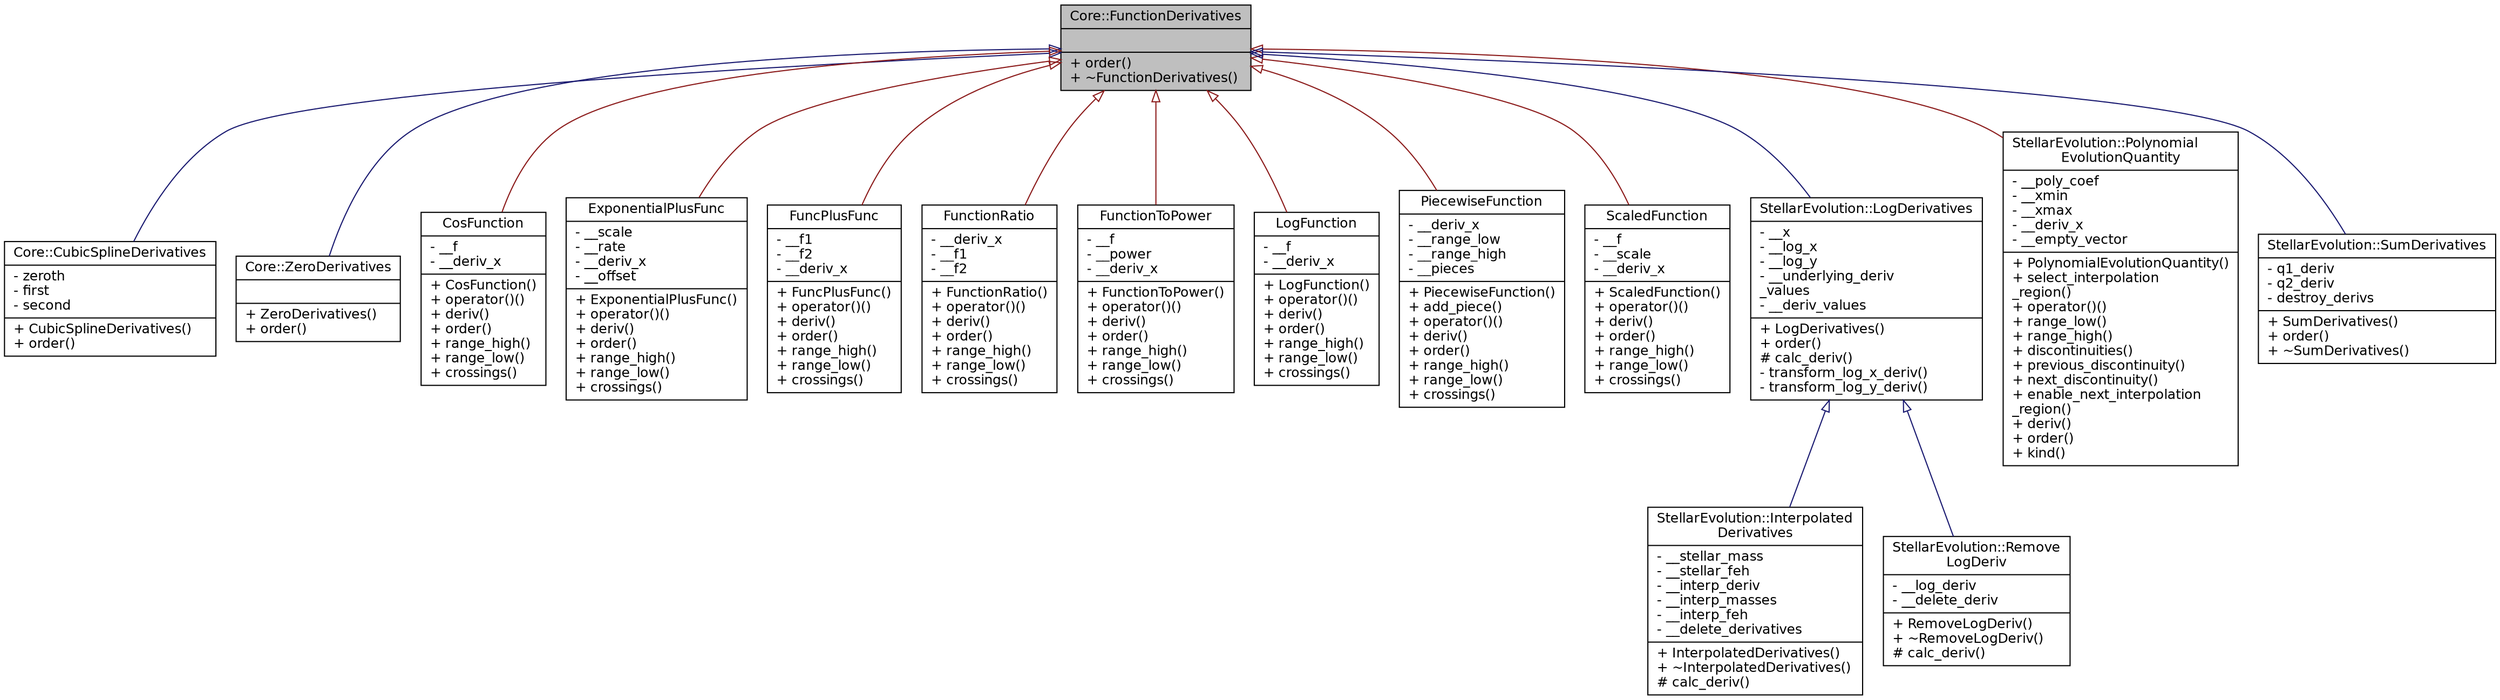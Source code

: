 digraph "Core::FunctionDerivatives"
{
 // INTERACTIVE_SVG=YES
  edge [fontname="Helvetica",fontsize="12",labelfontname="Helvetica",labelfontsize="12"];
  node [fontname="Helvetica",fontsize="12",shape=record];
  Node0 [label="{Core::FunctionDerivatives\n||+ order()\l+ ~FunctionDerivatives()\l}",height=0.2,width=0.4,color="black", fillcolor="grey75", style="filled", fontcolor="black"];
  Node0 -> Node1 [dir="back",color="midnightblue",fontsize="12",style="solid",arrowtail="onormal",fontname="Helvetica"];
  Node1 [label="{Core::CubicSplineDerivatives\n|- zeroth\l- first\l- second\l|+ CubicSplineDerivatives()\l+ order()\l}",height=0.2,width=0.4,color="black", fillcolor="white", style="filled",URL="$classCore_1_1CubicSplineDerivatives.html",tooltip="A class for the derivatives of a cubic spline (=0 for order>2). "];
  Node0 -> Node2 [dir="back",color="midnightblue",fontsize="12",style="solid",arrowtail="onormal",fontname="Helvetica"];
  Node2 [label="{Core::ZeroDerivatives\n||+ ZeroDerivatives()\l+ order()\l}",height=0.2,width=0.4,color="black", fillcolor="white", style="filled",URL="$classCore_1_1ZeroDerivatives.html",tooltip="The derivatives of an identically zero quantity. "];
  Node0 -> Node3 [dir="back",color="firebrick4",fontsize="12",style="solid",arrowtail="onormal",fontname="Helvetica"];
  Node3 [label="{CosFunction\n|- __f\l- __deriv_x\l|+ CosFunction()\l+ operator()()\l+ deriv()\l+ order()\l+ range_high()\l+ range_low()\l+ crossings()\l}",height=0.2,width=0.4,color="black", fillcolor="white", style="filled",URL="$classCosFunction.html",tooltip="The cosine of a function. "];
  Node0 -> Node4 [dir="back",color="firebrick4",fontsize="12",style="solid",arrowtail="onormal",fontname="Helvetica"];
  Node4 [label="{ExponentialPlusFunc\n|- __scale\l- __rate\l- __deriv_x\l- __offset\l|+ ExponentialPlusFunc()\l+ operator()()\l+ deriv()\l+ order()\l+ range_high()\l+ range_low()\l+ crossings()\l}",height=0.2,width=0.4,color="black", fillcolor="white", style="filled",URL="$classExponentialPlusFunc.html",tooltip="Represents a function of the form offset + scale*exp(rate*x) as well as its derivative. "];
  Node0 -> Node5 [dir="back",color="firebrick4",fontsize="12",style="solid",arrowtail="onormal",fontname="Helvetica"];
  Node5 [label="{FuncPlusFunc\n|- __f1\l- __f2\l- __deriv_x\l|+ FuncPlusFunc()\l+ operator()()\l+ deriv()\l+ order()\l+ range_high()\l+ range_low()\l+ crossings()\l}",height=0.2,width=0.4,color="black", fillcolor="white", style="filled",URL="$classFuncPlusFunc.html",tooltip="Represents the sum of two functions and the derivative. "];
  Node0 -> Node6 [dir="back",color="firebrick4",fontsize="12",style="solid",arrowtail="onormal",fontname="Helvetica"];
  Node6 [label="{FunctionRatio\n|- __deriv_x\l- __f1\l- __f2\l|+ FunctionRatio()\l+ operator()()\l+ deriv()\l+ order()\l+ range_high()\l+ range_low()\l+ crossings()\l}",height=0.2,width=0.4,color="black", fillcolor="white", style="filled",URL="$classFunctionRatio.html",tooltip="The ratio of two functions;. "];
  Node0 -> Node7 [dir="back",color="firebrick4",fontsize="12",style="solid",arrowtail="onormal",fontname="Helvetica"];
  Node7 [label="{FunctionToPower\n|- __f\l- __power\l- __deriv_x\l|+ FunctionToPower()\l+ operator()()\l+ deriv()\l+ order()\l+ range_high()\l+ range_low()\l+ crossings()\l}",height=0.2,width=0.4,color="black", fillcolor="white", style="filled",URL="$classFunctionToPower.html",tooltip="A function raised to some power. "];
  Node0 -> Node8 [dir="back",color="firebrick4",fontsize="12",style="solid",arrowtail="onormal",fontname="Helvetica"];
  Node8 [label="{LogFunction\n|- __f\l- __deriv_x\l|+ LogFunction()\l+ operator()()\l+ deriv()\l+ order()\l+ range_high()\l+ range_low()\l+ crossings()\l}",height=0.2,width=0.4,color="black", fillcolor="white", style="filled",URL="$classLogFunction.html",tooltip="The natural logarithm of a function. "];
  Node0 -> Node9 [dir="back",color="firebrick4",fontsize="12",style="solid",arrowtail="onormal",fontname="Helvetica"];
  Node9 [label="{PiecewiseFunction\n|- __deriv_x\l- __range_low\l- __range_high\l- __pieces\l|+ PiecewiseFunction()\l+ add_piece()\l+ operator()()\l+ deriv()\l+ order()\l+ range_high()\l+ range_low()\l+ crossings()\l}",height=0.2,width=0.4,color="black", fillcolor="white", style="filled",URL="$classPiecewiseFunction.html",tooltip="Several functions stiched together. "];
  Node0 -> Node10 [dir="back",color="firebrick4",fontsize="12",style="solid",arrowtail="onormal",fontname="Helvetica"];
  Node10 [label="{ScaledFunction\n|- __f\l- __scale\l- __deriv_x\l|+ ScaledFunction()\l+ operator()()\l+ deriv()\l+ order()\l+ range_high()\l+ range_low()\l+ crossings()\l}",height=0.2,width=0.4,color="black", fillcolor="white", style="filled",URL="$classScaledFunction.html",tooltip="A function scaled by some constant. "];
  Node0 -> Node11 [dir="back",color="midnightblue",fontsize="12",style="solid",arrowtail="onormal",fontname="Helvetica"];
  Node11 [label="{StellarEvolution::LogDerivatives\n|- __x\l- __log_x\l- __log_y\l- __underlying_deriv\l_values\l- __deriv_values\l|+ LogDerivatives()\l+ order()\l# calc_deriv()\l- transform_log_x_deriv()\l- transform_log_y_deriv()\l}",height=0.2,width=0.4,color="black", fillcolor="white", style="filled",URL="$classStellarEvolution_1_1LogDerivatives.html",tooltip="Calculate dy/dx given dy/dx, dy/dln(x), dln(y)/dx or dln(y)/dln(x). "];
  Node11 -> Node12 [dir="back",color="midnightblue",fontsize="12",style="solid",arrowtail="onormal",fontname="Helvetica"];
  Node12 [label="{StellarEvolution::Interpolated\lDerivatives\n|- __stellar_mass\l- __stellar_feh\l- __interp_deriv\l- __interp_masses\l- __interp_feh\l- __delete_derivatives\l|+ InterpolatedDerivatives()\l+ ~InterpolatedDerivatives()\l# calc_deriv()\l}",height=0.2,width=0.4,color="black", fillcolor="white", style="filled",URL="$classStellarEvolution_1_1InterpolatedDerivatives.html",tooltip="Derivative class for stellar quantities which are interpolated age, mass and [Fe/H]. "];
  Node11 -> Node13 [dir="back",color="midnightblue",fontsize="12",style="solid",arrowtail="onormal",fontname="Helvetica"];
  Node13 [label="{StellarEvolution::Remove\lLogDeriv\n|- __log_deriv\l- __delete_deriv\l|+ RemoveLogDeriv()\l+ ~RemoveLogDeriv()\l# calc_deriv()\l}",height=0.2,width=0.4,color="black", fillcolor="white", style="filled",URL="$classStellarEvolution_1_1RemoveLogDeriv.html",tooltip="Return dy/dx given dy/dln(x), dln(y)/dx or dln(y)/dln(x). "];
  Node0 -> Node14 [dir="back",color="firebrick4",fontsize="12",style="solid",arrowtail="onormal",fontname="Helvetica"];
  Node14 [label="{StellarEvolution::Polynomial\lEvolutionQuantity\n|- __poly_coef\l- __xmin\l- __xmax\l- __deriv_x\l- __empty_vector\l|+ PolynomialEvolutionQuantity()\l+ select_interpolation\l_region()\l+ operator()()\l+ range_low()\l+ range_high()\l+ discontinuities()\l+ previous_discontinuity()\l+ next_discontinuity()\l+ enable_next_interpolation\l_region()\l+ deriv()\l+ order()\l+ kind()\l}",height=0.2,width=0.4,color="black", fillcolor="white", style="filled",URL="$classStellarEvolution_1_1PolynomialEvolutionQuantity.html",tooltip="An EvolvingStellar quantity that uses a polynomial instead of interpolating. "];
  Node0 -> Node15 [dir="back",color="midnightblue",fontsize="12",style="solid",arrowtail="onormal",fontname="Helvetica"];
  Node15 [label="{StellarEvolution::SumDerivatives\n|- q1_deriv\l- q2_deriv\l- destroy_derivs\l|+ SumDerivatives()\l+ order()\l+ ~SumDerivatives()\l}",height=0.2,width=0.4,color="black", fillcolor="white", style="filled",URL="$classStellarEvolution_1_1SumDerivatives.html",tooltip="Derivative class for a quantity that is the sum of two other quantities. "];
}
